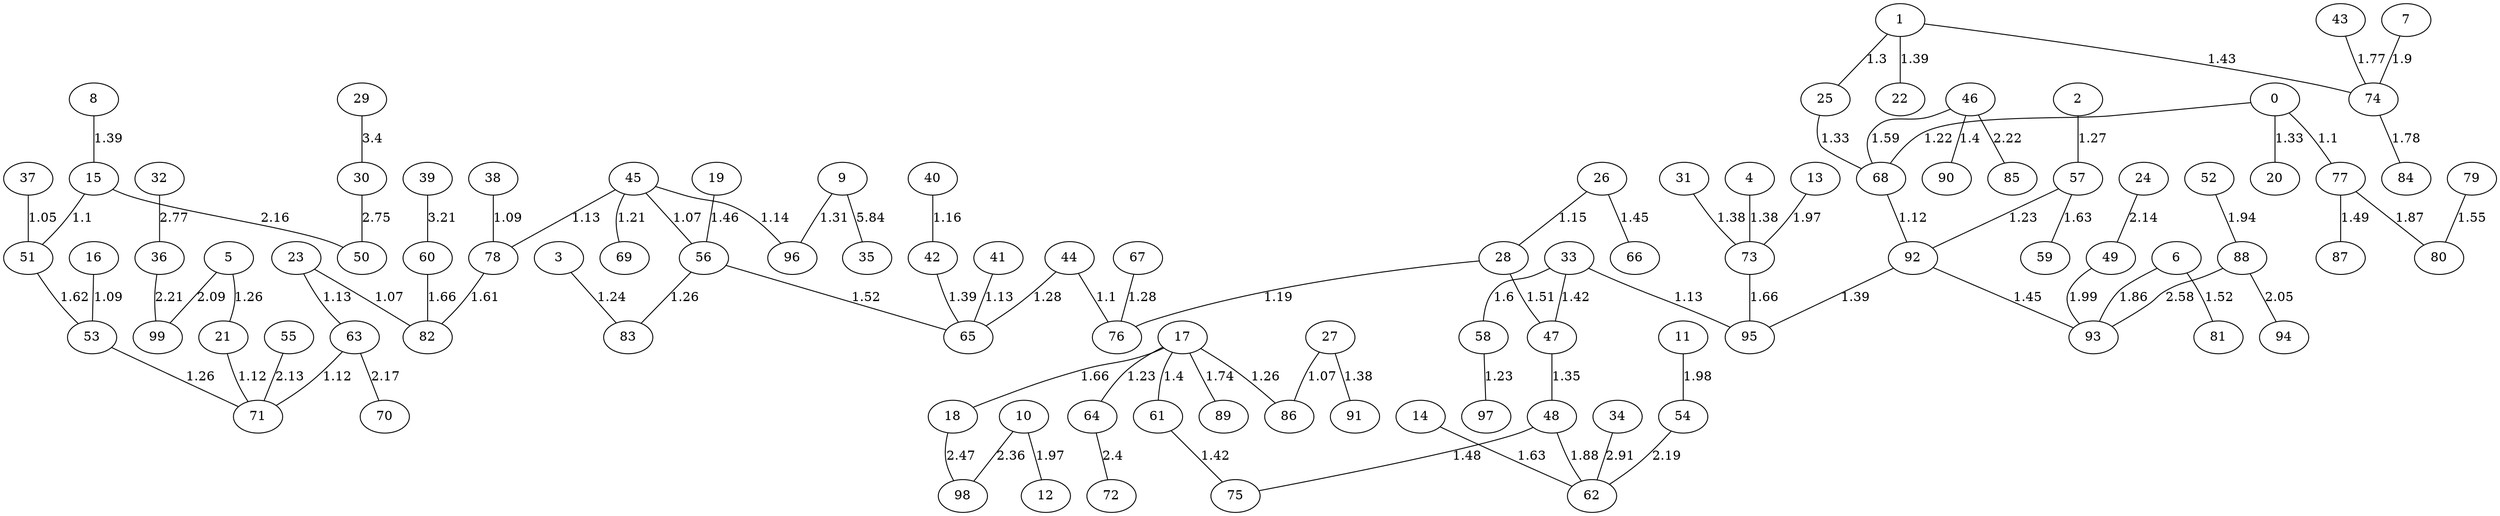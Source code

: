 graph G{
"99";
"49";
"60";
"68";
"74";
"5";
"9";
"2";
"23";
"94";
"56";
"33";
"6";
"79";
"67";
"83";
"47";
"18";
"61";
"30";
"27";
"76";
"88";
"10";
"7";
"22";
"91";
"29";
"44";
"12";
"13";
"36";
"93";
"21";
"15";
"40";
"16";
"63";
"32";
"39";
"55";
"97";
"51";
"64";
"77";
"3";
"65";
"25";
"58";
"98";
"14";
"46";
"52";
"19";
"75";
"8";
"57";
"17";
"66";
"73";
"38";
"26";
"84";
"96";
"80";
"31";
"70";
"48";
"50";
"41";
"35";
"24";
"4";
"34";
"95";
"42";
"85";
"53";
"72";
"11";
"92";
"37";
"1";
"89";
"71";
"62";
"45";
"86";
"43";
"82";
"59";
"69";
"20";
"0";
"87";
"78";
"54";
"28";
"81";
"90";
"37"--"51"[label="1.05"];
"23"--"82"[label="1.07"];
"45"--"56"[label="1.07"];
"27"--"86"[label="1.07"];
"16"--"53"[label="1.09"];
"38"--"78"[label="1.09"];
"15"--"51"[label="1.1"];
"0"--"77"[label="1.1"];
"44"--"76"[label="1.1"];
"21"--"71"[label="1.12"];
"63"--"71"[label="1.12"];
"68"--"92"[label="1.12"];
"45"--"78"[label="1.13"];
"33"--"95"[label="1.13"];
"41"--"65"[label="1.13"];
"23"--"63"[label="1.13"];
"45"--"96"[label="1.14"];
"26"--"28"[label="1.15"];
"40"--"42"[label="1.16"];
"28"--"76"[label="1.19"];
"45"--"69"[label="1.21"];
"0"--"68"[label="1.22"];
"57"--"92"[label="1.23"];
"58"--"97"[label="1.23"];
"17"--"64"[label="1.23"];
"3"--"83"[label="1.24"];
"56"--"83"[label="1.26"];
"53"--"71"[label="1.26"];
"17"--"86"[label="1.26"];
"5"--"21"[label="1.26"];
"2"--"57"[label="1.27"];
"67"--"76"[label="1.28"];
"44"--"65"[label="1.28"];
"1"--"25"[label="1.3"];
"9"--"96"[label="1.31"];
"25"--"68"[label="1.33"];
"0"--"20"[label="1.33"];
"47"--"48"[label="1.35"];
"27"--"91"[label="1.38"];
"4"--"73"[label="1.38"];
"31"--"73"[label="1.38"];
"92"--"95"[label="1.39"];
"42"--"65"[label="1.39"];
"8"--"15"[label="1.39"];
"1"--"22"[label="1.39"];
"17"--"61"[label="1.4"];
"46"--"90"[label="1.4"];
"33"--"47"[label="1.42"];
"61"--"75"[label="1.42"];
"1"--"74"[label="1.43"];
"26"--"66"[label="1.45"];
"92"--"93"[label="1.45"];
"19"--"56"[label="1.46"];
"48"--"75"[label="1.48"];
"77"--"87"[label="1.49"];
"28"--"47"[label="1.51"];
"56"--"65"[label="1.52"];
"6"--"81"[label="1.52"];
"79"--"80"[label="1.55"];
"46"--"68"[label="1.59"];
"33"--"58"[label="1.6"];
"78"--"82"[label="1.61"];
"51"--"53"[label="1.62"];
"57"--"59"[label="1.63"];
"14"--"62"[label="1.63"];
"17"--"18"[label="1.66"];
"73"--"95"[label="1.66"];
"60"--"82"[label="1.66"];
"17"--"89"[label="1.74"];
"43"--"74"[label="1.77"];
"74"--"84"[label="1.78"];
"6"--"93"[label="1.86"];
"77"--"80"[label="1.87"];
"48"--"62"[label="1.88"];
"7"--"74"[label="1.9"];
"52"--"88"[label="1.94"];
"10"--"12"[label="1.97"];
"13"--"73"[label="1.97"];
"11"--"54"[label="1.98"];
"49"--"93"[label="1.99"];
"88"--"94"[label="2.05"];
"5"--"99"[label="2.09"];
"55"--"71"[label="2.13"];
"24"--"49"[label="2.14"];
"15"--"50"[label="2.16"];
"63"--"70"[label="2.17"];
"54"--"62"[label="2.19"];
"36"--"99"[label="2.21"];
"46"--"85"[label="2.22"];
"10"--"98"[label="2.36"];
"64"--"72"[label="2.4"];
"18"--"98"[label="2.47"];
"88"--"93"[label="2.58"];
"30"--"50"[label="2.75"];
"32"--"36"[label="2.77"];
"34"--"62"[label="2.91"];
"39"--"60"[label="3.21"];
"29"--"30"[label="3.4"];
"9"--"35"[label="5.84"];
}
